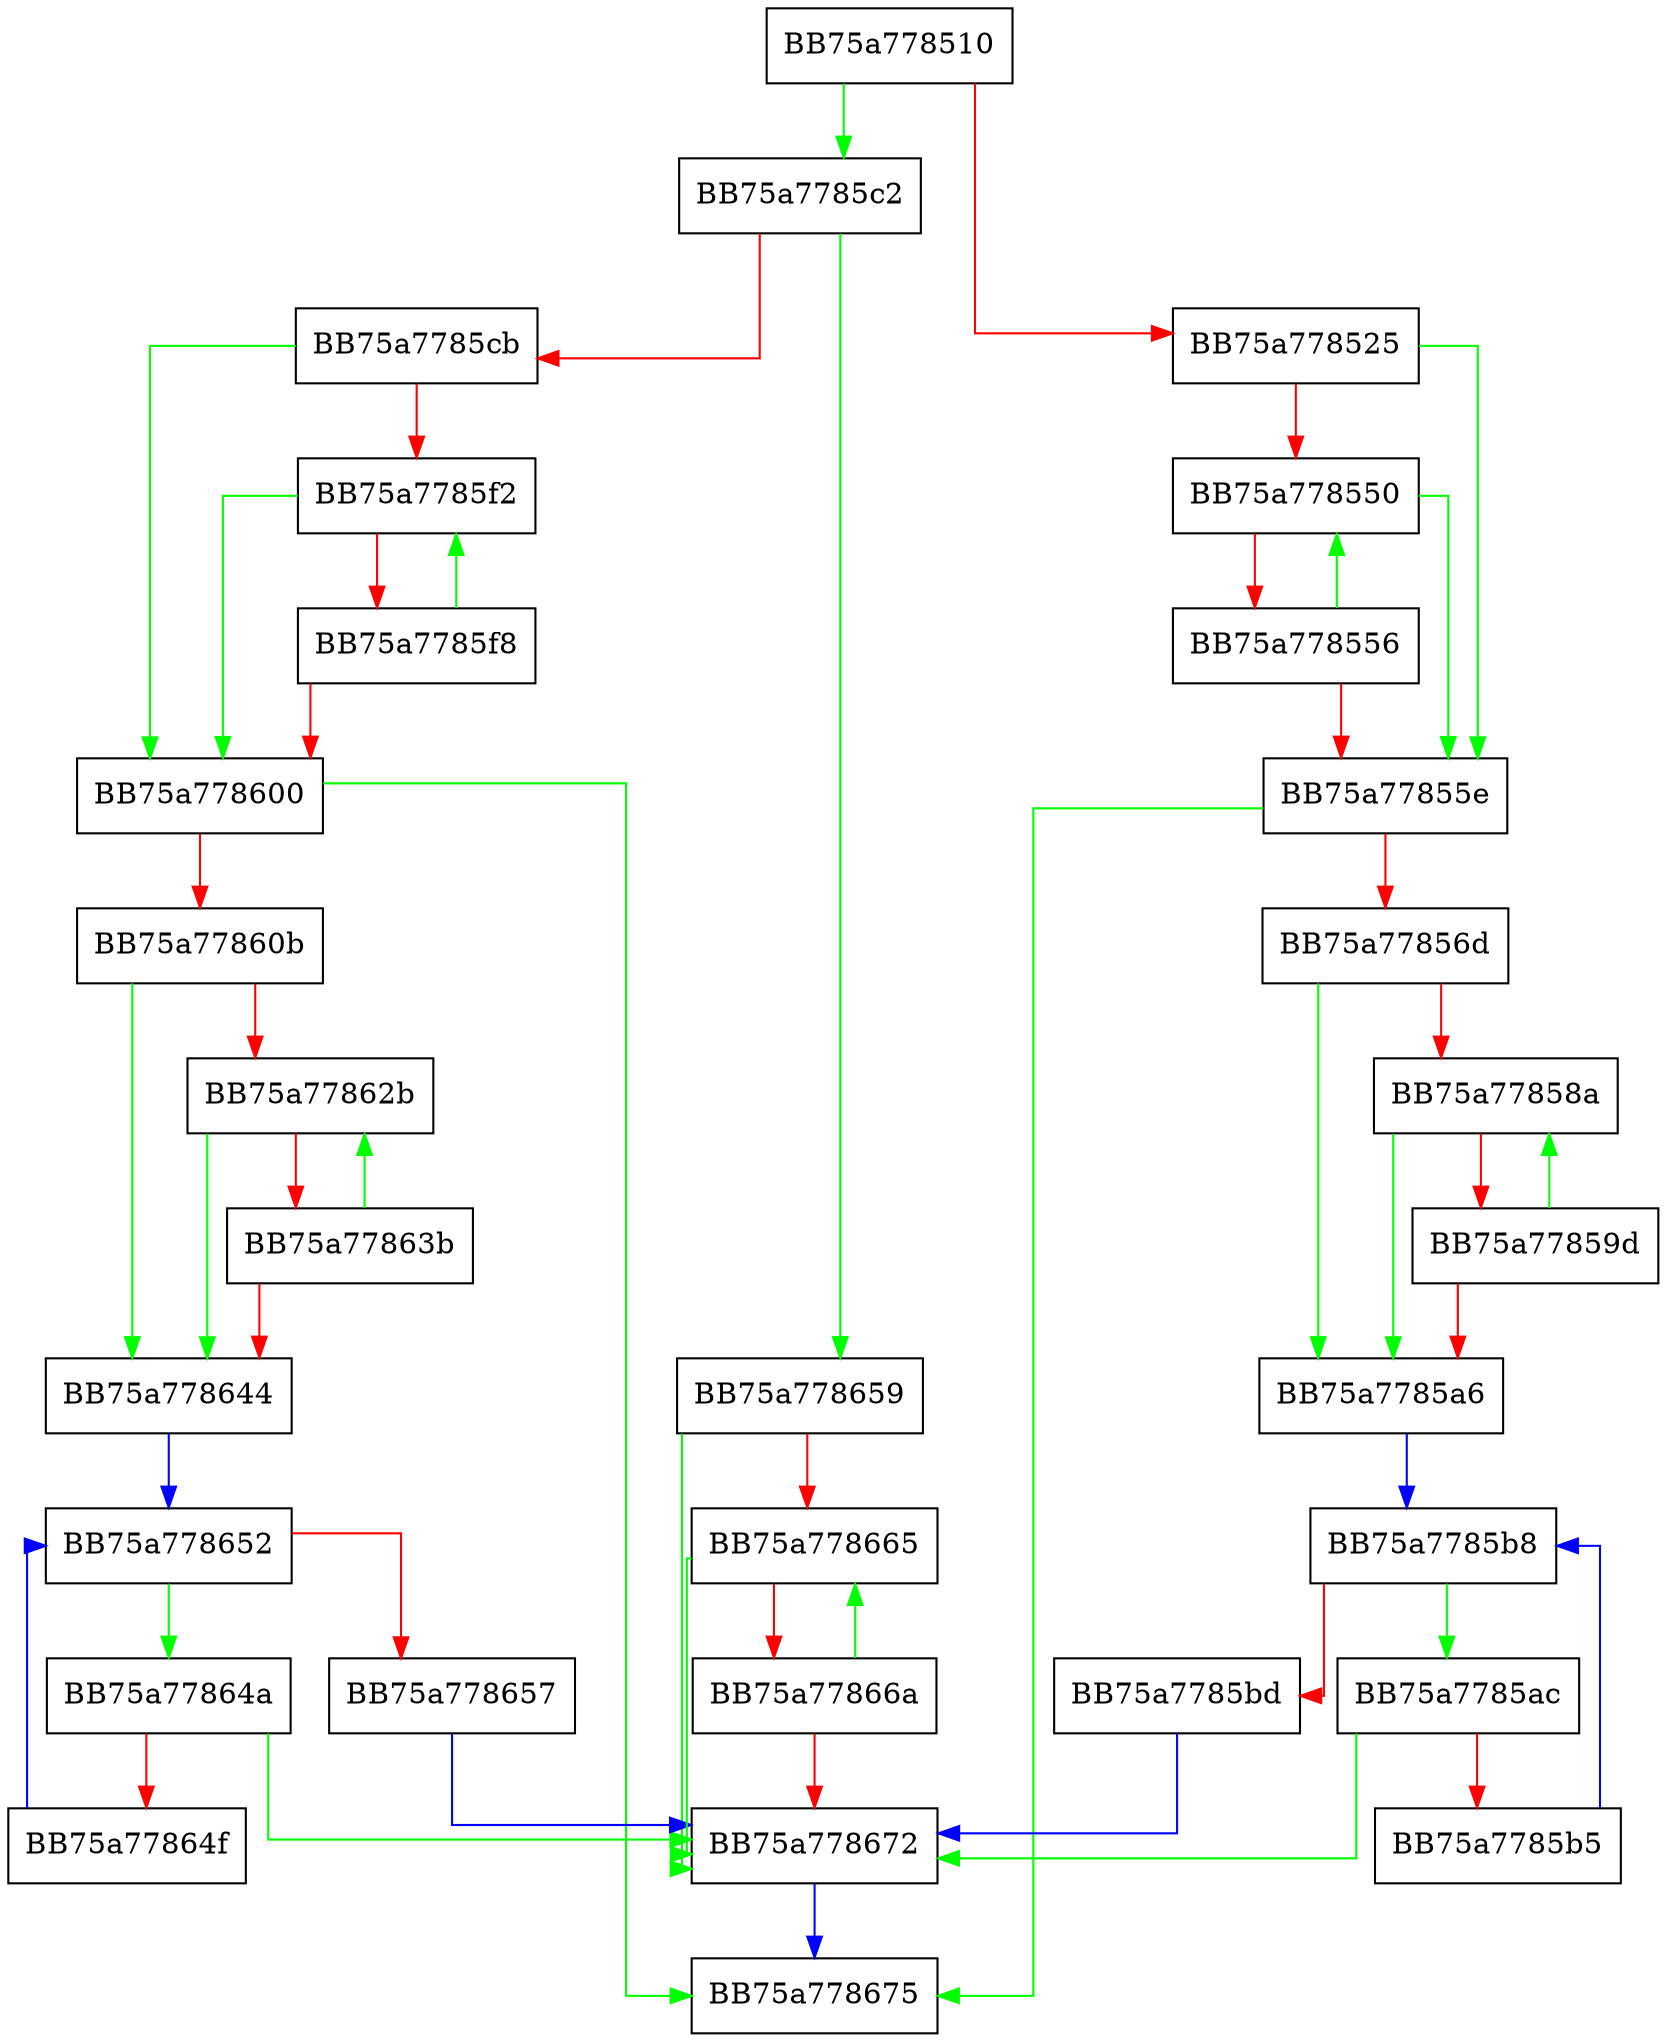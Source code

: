 digraph strnlen {
  node [shape="box"];
  graph [splines=ortho];
  BB75a778510 -> BB75a7785c2 [color="green"];
  BB75a778510 -> BB75a778525 [color="red"];
  BB75a778525 -> BB75a77855e [color="green"];
  BB75a778525 -> BB75a778550 [color="red"];
  BB75a778550 -> BB75a77855e [color="green"];
  BB75a778550 -> BB75a778556 [color="red"];
  BB75a778556 -> BB75a778550 [color="green"];
  BB75a778556 -> BB75a77855e [color="red"];
  BB75a77855e -> BB75a778675 [color="green"];
  BB75a77855e -> BB75a77856d [color="red"];
  BB75a77856d -> BB75a7785a6 [color="green"];
  BB75a77856d -> BB75a77858a [color="red"];
  BB75a77858a -> BB75a7785a6 [color="green"];
  BB75a77858a -> BB75a77859d [color="red"];
  BB75a77859d -> BB75a77858a [color="green"];
  BB75a77859d -> BB75a7785a6 [color="red"];
  BB75a7785a6 -> BB75a7785b8 [color="blue"];
  BB75a7785ac -> BB75a778672 [color="green"];
  BB75a7785ac -> BB75a7785b5 [color="red"];
  BB75a7785b5 -> BB75a7785b8 [color="blue"];
  BB75a7785b8 -> BB75a7785ac [color="green"];
  BB75a7785b8 -> BB75a7785bd [color="red"];
  BB75a7785bd -> BB75a778672 [color="blue"];
  BB75a7785c2 -> BB75a778659 [color="green"];
  BB75a7785c2 -> BB75a7785cb [color="red"];
  BB75a7785cb -> BB75a778600 [color="green"];
  BB75a7785cb -> BB75a7785f2 [color="red"];
  BB75a7785f2 -> BB75a778600 [color="green"];
  BB75a7785f2 -> BB75a7785f8 [color="red"];
  BB75a7785f8 -> BB75a7785f2 [color="green"];
  BB75a7785f8 -> BB75a778600 [color="red"];
  BB75a778600 -> BB75a778675 [color="green"];
  BB75a778600 -> BB75a77860b [color="red"];
  BB75a77860b -> BB75a778644 [color="green"];
  BB75a77860b -> BB75a77862b [color="red"];
  BB75a77862b -> BB75a778644 [color="green"];
  BB75a77862b -> BB75a77863b [color="red"];
  BB75a77863b -> BB75a77862b [color="green"];
  BB75a77863b -> BB75a778644 [color="red"];
  BB75a778644 -> BB75a778652 [color="blue"];
  BB75a77864a -> BB75a778672 [color="green"];
  BB75a77864a -> BB75a77864f [color="red"];
  BB75a77864f -> BB75a778652 [color="blue"];
  BB75a778652 -> BB75a77864a [color="green"];
  BB75a778652 -> BB75a778657 [color="red"];
  BB75a778657 -> BB75a778672 [color="blue"];
  BB75a778659 -> BB75a778672 [color="green"];
  BB75a778659 -> BB75a778665 [color="red"];
  BB75a778665 -> BB75a778672 [color="green"];
  BB75a778665 -> BB75a77866a [color="red"];
  BB75a77866a -> BB75a778665 [color="green"];
  BB75a77866a -> BB75a778672 [color="red"];
  BB75a778672 -> BB75a778675 [color="blue"];
}